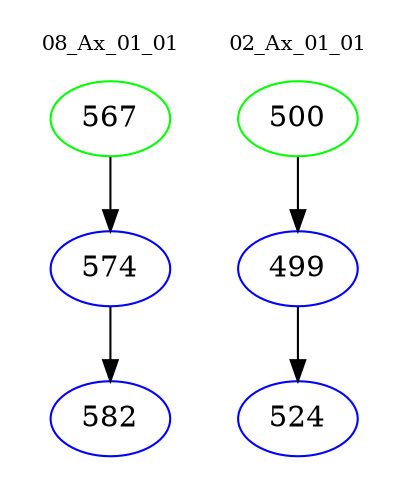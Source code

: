 digraph{
subgraph cluster_0 {
color = white
label = "08_Ax_01_01";
fontsize=10;
T0_567 [label="567", color="green"]
T0_567 -> T0_574 [color="black"]
T0_574 [label="574", color="blue"]
T0_574 -> T0_582 [color="black"]
T0_582 [label="582", color="blue"]
}
subgraph cluster_1 {
color = white
label = "02_Ax_01_01";
fontsize=10;
T1_500 [label="500", color="green"]
T1_500 -> T1_499 [color="black"]
T1_499 [label="499", color="blue"]
T1_499 -> T1_524 [color="black"]
T1_524 [label="524", color="blue"]
}
}
